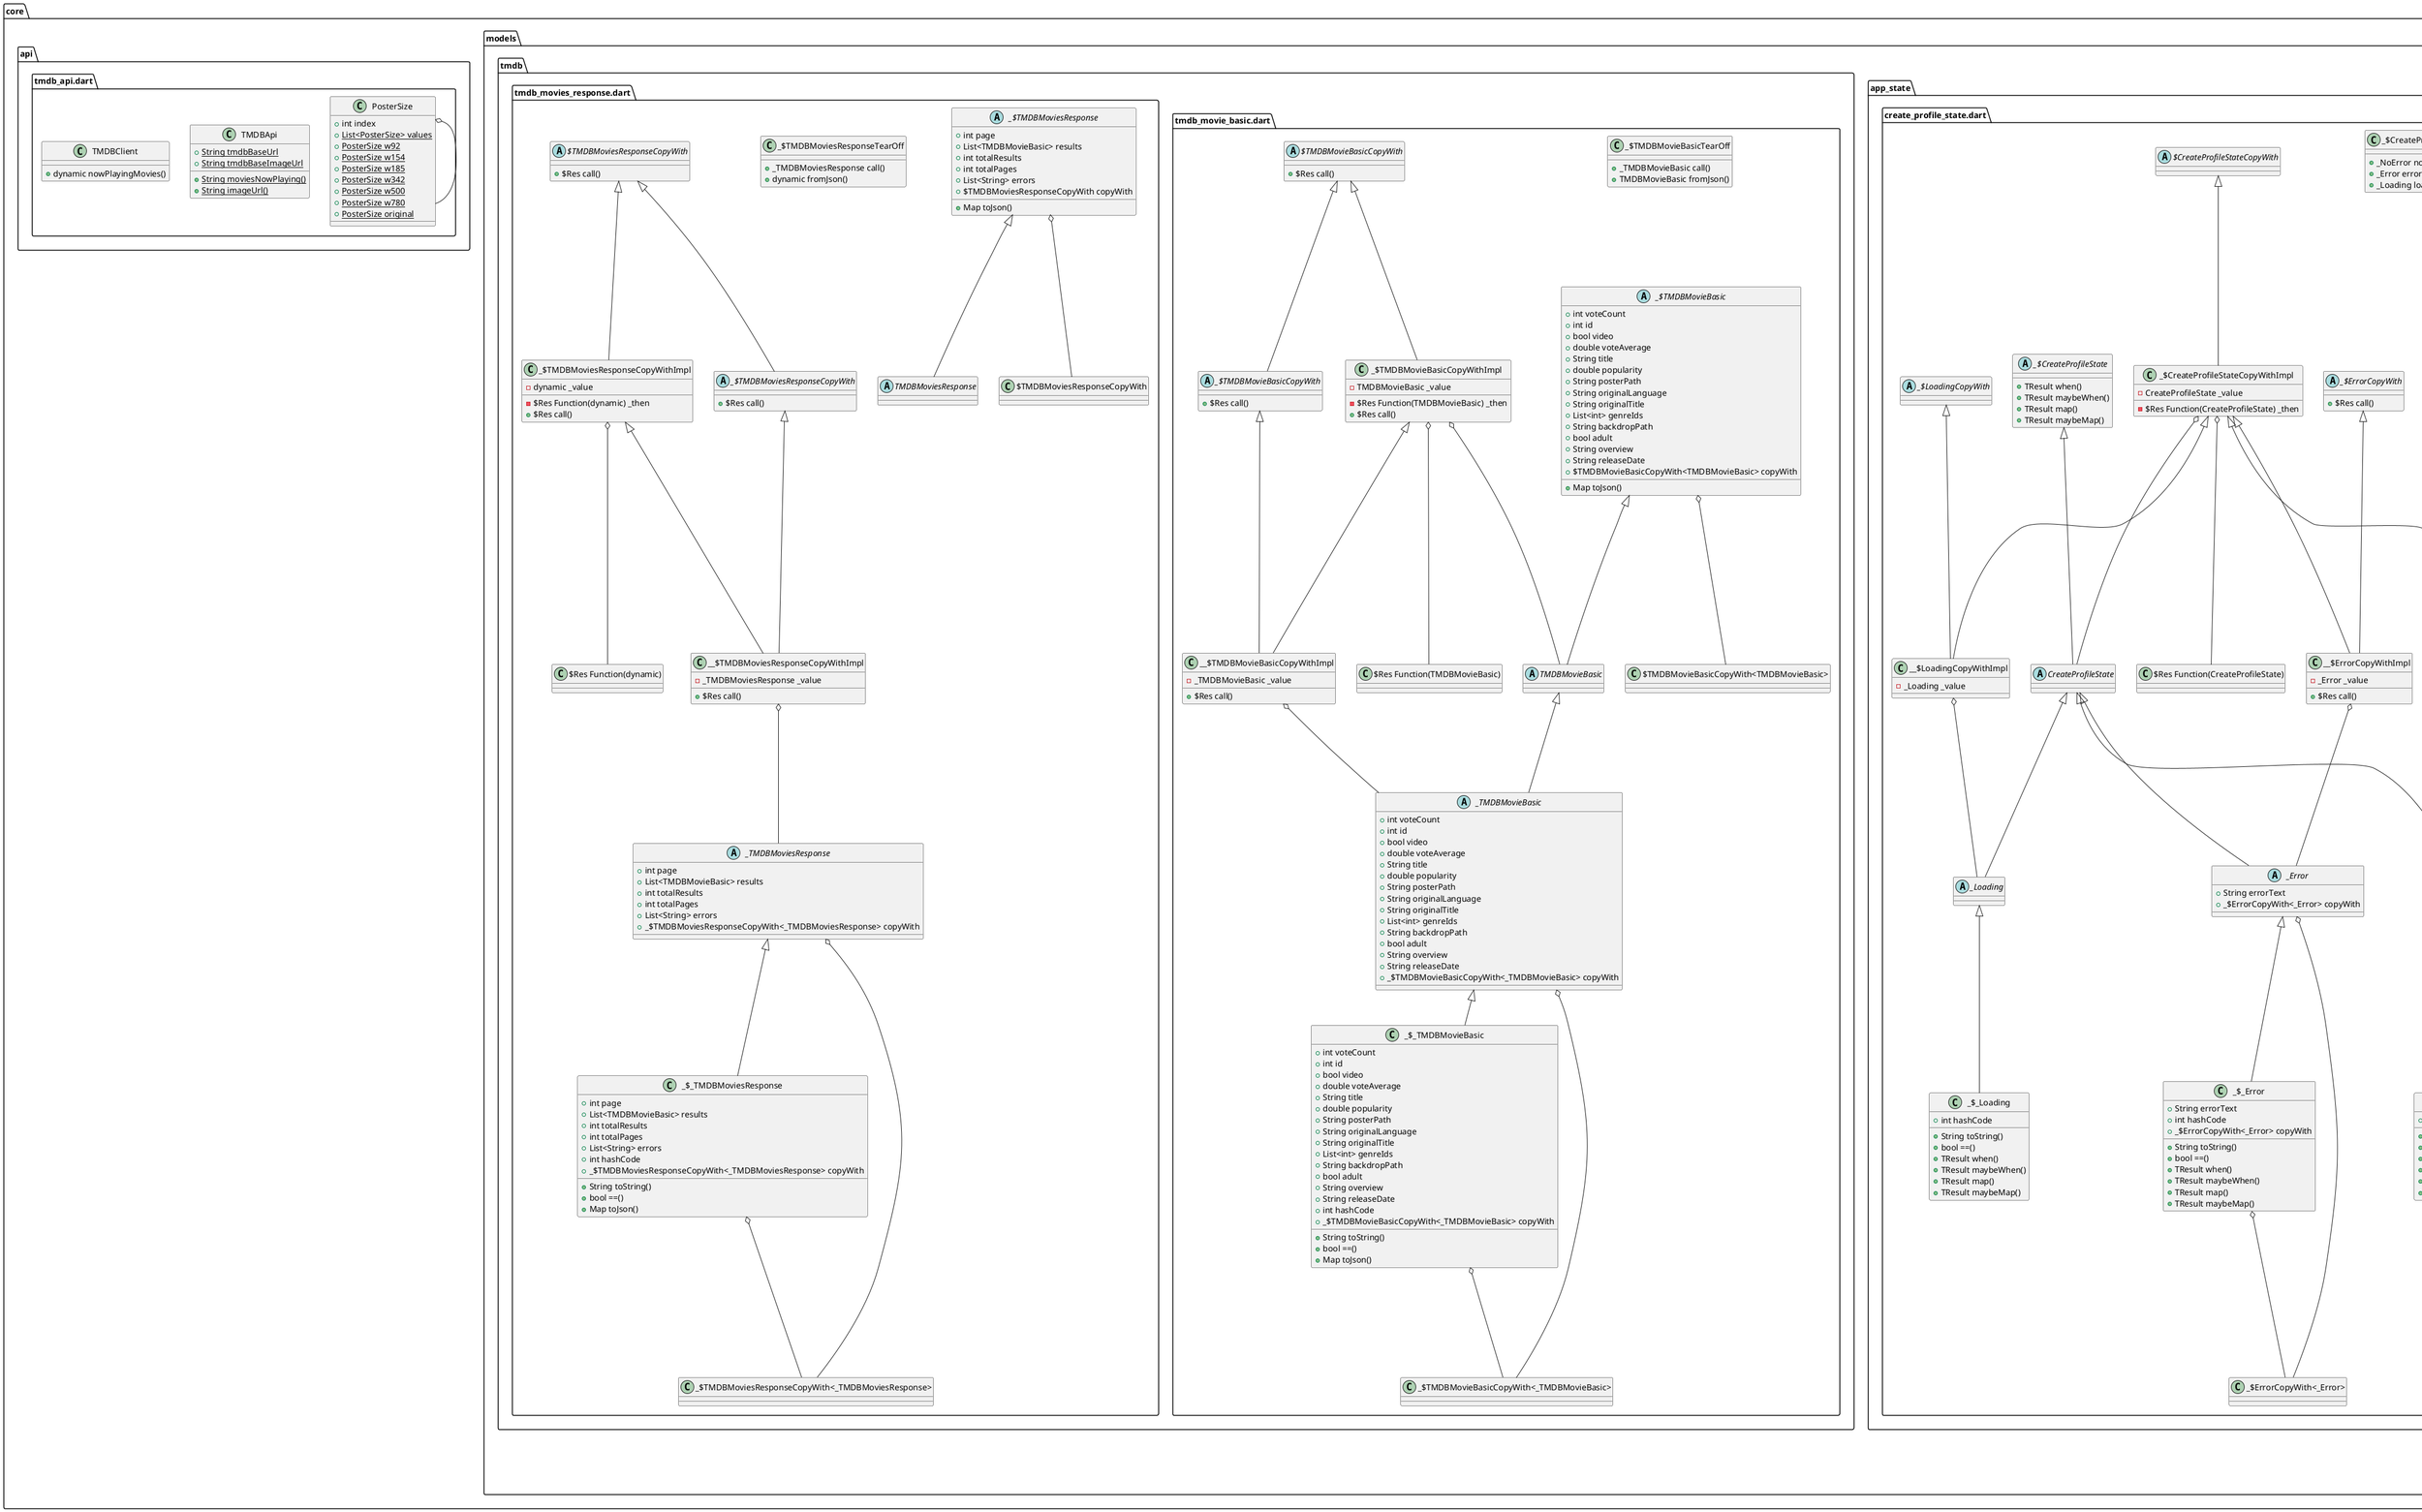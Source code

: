 @startuml
set namespaceSeparator ::

class "core::ui::scrollable_movies_page_builder.dart::ScrollableMoviesPageBuilder" {
  +dynamic title
  +dynamic Function(BuildContext, ScrollController) builder
  +void Function() onNextPageRequested
  +_ScrollableMoviesPageBuilderState createState()
}

"core::ui::scrollable_movies_page_builder.dart::ScrollableMoviesPageBuilder" o-- "core::ui::scrollable_movies_page_builder.dart::dynamic Function(BuildContext, ScrollController)"
"core::ui::scrollable_movies_page_builder.dart::ScrollableMoviesPageBuilder" o-- "dart::ui::void Function()"
"flutter::src::widgets::framework.dart::StatefulWidget" <|-- "core::ui::scrollable_movies_page_builder.dart::ScrollableMoviesPageBuilder"

class "core::ui::scrollable_movies_page_builder.dart::_ScrollableMoviesPageBuilderState" {
  -ScrollController _scrollController
  -double _scrollThreshold
  +void initState()
  +void dispose()
  -void _onScroll()
  +Widget build()
}

"core::ui::scrollable_movies_page_builder.dart::_ScrollableMoviesPageBuilderState" o-- "flutter::src::widgets::scroll_controller.dart::ScrollController"
"flutter::src::widgets::framework.dart::State<T>" <|-- "core::ui::scrollable_movies_page_builder.dart::_ScrollableMoviesPageBuilderState"

class "core::ui::profile_grid_item.dart::ProfileGridItem" {
  +Profile profile
  +bool selected
  +void Function() onPressed
  +Widget build()
}

"core::ui::profile_grid_item.dart::ProfileGridItem" o-- "core::models::app_models::profile.dart::Profile"
"core::ui::profile_grid_item.dart::ProfileGridItem" o-- "dart::ui::void Function()"
"flutter::src::widgets::framework.dart::StatelessWidget" <|-- "core::ui::profile_grid_item.dart::ProfileGridItem"

class "core::ui::profile_grid_item.dart::ProfileFaceBox" {
  +bool selected
  +Widget build()
}

"flutter::src::widgets::framework.dart::StatelessWidget" <|-- "core::ui::profile_grid_item.dart::ProfileFaceBox"

class "core::ui::profile_grid_item.dart::FaceOutlinePainter" {
  +bool selected
  +void paint()
  +bool shouldRepaint()
}

"flutter::src::rendering::custom_paint.dart::CustomPainter" <|-- "core::ui::profile_grid_item.dart::FaceOutlinePainter"

class "core::ui::movies_grid.dart::MoviesGrid" {
  +List<TMDBMovieBasic> movies
  +ScrollController controller
  +Widget Function(BuildContext, TMDBMovieBasic) favouriteBuilder
  +Widget build()
}

"core::ui::movies_grid.dart::MoviesGrid" o-- "flutter::src::widgets::scroll_controller.dart::ScrollController"
"core::ui::movies_grid.dart::MoviesGrid" o-- "core::ui::movies_grid.dart::Widget Function(BuildContext, TMDBMovieBasic)"
"flutter::src::widgets::framework.dart::StatelessWidget" <|-- "core::ui::movies_grid.dart::MoviesGrid"

class "core::ui::create_profile_page.dart::CreateProfilePage" {
  +bool isLoading
  +dynamic errorText
  +dynamic Function(dynamic) onSubmit
  +_CreateProfilePageState createState()
}

"core::ui::create_profile_page.dart::CreateProfilePage" o-- "core::ui::create_profile_page.dart::dynamic Function(dynamic)"
"flutter::src::widgets::framework.dart::StatefulWidget" <|-- "core::ui::create_profile_page.dart::CreateProfilePage"

class "core::ui::create_profile_page.dart::_CreateProfilePageState" {
  +TextEditingController controller
  +Widget build()
}

"core::ui::create_profile_page.dart::_CreateProfilePageState" o-- "flutter::src::widgets::editable_text.dart::TextEditingController"
"flutter::src::widgets::framework.dart::State<T>" <|-- "core::ui::create_profile_page.dart::_CreateProfilePageState"

class "core::ui::favourite_button.dart::FavouriteButton" {
  +bool isFavourite
  +void Function(bool) onFavouriteChanged
  +Widget build()
}

"core::ui::favourite_button.dart::FavouriteButton" o-- "flutter::src::foundation::basic_types.dart::void Function(bool)"
"flutter::src::widgets::framework.dart::StatelessWidget" <|-- "core::ui::favourite_button.dart::FavouriteButton"

class "core::ui::poster_tile.dart::PosterTile" {
  +dynamic imagePath
  +int debugIndex
  +Widget Function(BuildContext) favouriteBuilder
  +Widget build()
}

"core::ui::poster_tile.dart::PosterTile" o-- "flutter::src::widgets::framework.dart::Widget Function(BuildContext)"
"flutter::src::widgets::framework.dart::StatelessWidget" <|-- "core::ui::poster_tile.dart::PosterTile"

class "core::ui::poster_tile.dart::TopGradient" {
  +Widget build()
}

"flutter::src::widgets::framework.dart::StatelessWidget" <|-- "core::ui::poster_tile.dart::TopGradient"

class "core::ui::poster_tile.dart::_Poster" {
  +dynamic imagePath
  +Widget build()
}

"flutter::src::widgets::framework.dart::StatelessWidget" <|-- "core::ui::poster_tile.dart::_Poster"

class "core::ui::add_profile_button.dart::AddProfileButton" {
  +void Function() onPressed
  +Widget build()
}

"core::ui::add_profile_button.dart::AddProfileButton" o-- "dart::ui::void Function()"
"flutter::src::widgets::framework.dart::StatelessWidget" <|-- "core::ui::add_profile_button.dart::AddProfileButton"

class "core::ui::home_navigation_builder.dart::TabItem" {
  +int index
  {static} +List<TabItem> values
  {static} +TabItem nowPlaying
  {static} +TabItem favourites
  {static} +TabItem profiles
}

"core::ui::home_navigation_builder.dart::TabItem" o-- "core::ui::home_navigation_builder.dart::TabItem"

class "core::ui::home_navigation_builder.dart::HomeNavigationBuilder" {
  +Widget Function(BuildContext, TabItem) builder
  +_HomeNavigationBuilderState createState()
}

"core::ui::home_navigation_builder.dart::HomeNavigationBuilder" o-- "core::ui::home_navigation_builder.dart::Widget Function(BuildContext, TabItem)"
"flutter::src::widgets::framework.dart::StatefulWidget" <|-- "core::ui::home_navigation_builder.dart::HomeNavigationBuilder"

class "core::ui::home_navigation_builder.dart::_HomeNavigationBuilderState" {
  -TabItem _currentTab
  +Widget build()
}

"core::ui::home_navigation_builder.dart::_HomeNavigationBuilderState" o-- "core::ui::home_navigation_builder.dart::TabItem"
"flutter::src::widgets::framework.dart::State<T>" <|-- "core::ui::home_navigation_builder.dart::_HomeNavigationBuilderState"

class "core::ui::home_navigation_builder.dart::BottomNavigation" {
  +TabItem currentTab
  +void Function(TabItem) onSelectTab
  +Widget build()
}

"core::ui::home_navigation_builder.dart::BottomNavigation" o-- "core::ui::home_navigation_builder.dart::TabItem"
"core::ui::home_navigation_builder.dart::BottomNavigation" o-- "flutter::src::foundation::basic_types.dart::void Function(TabItem)"
"flutter::src::widgets::framework.dart::StatelessWidget" <|-- "core::ui::home_navigation_builder.dart::BottomNavigation"

class "core::ui::profiles_grid.dart::ProfilesGrid" {
  +ProfilesData profilesData
  +void Function(Profile) onSelectedProfile
  +void Function() onAddProfile
  +Widget build()
}

"core::ui::profiles_grid.dart::ProfilesGrid" o-- "core::models::app_models::profiles_data.dart::ProfilesData"
"core::ui::profiles_grid.dart::ProfilesGrid" o-- "flutter::src::foundation::basic_types.dart::void Function(Profile)"
"core::ui::profiles_grid.dart::ProfilesGrid" o-- "dart::ui::void Function()"
"flutter::src::widgets::framework.dart::StatelessWidget" <|-- "core::ui::profiles_grid.dart::ProfilesGrid"

class "core::models::app_models::profile.dart::Profile" {
  +String id
  +String name
  +int hashCode
  +Profile copyWith()
  +Map toMap()
  +String toJson()
  +String toString()
  +bool ==()
}

class "core::models::app_models::movies_data.dart::MoviesData" {
  +Map<int, TMDBMovieBasic> movies
  +int hashCode
  +Map toMap()
  +String toJson()
  +String toString()
  +bool ==()
}

class "core::models::app_models::favourite_movies.dart::FavouriteMovies" {
  +Set<int> favouriteIDs
  +int hashCode
  +String toJson()
  +String toString()
  +bool ==()
}

class "core::models::app_models::profiles_data.dart::ProfilesData" {
  +Map<String, Profile> profiles
  +String selectedId
  +int hashCode
  +List sortedByName()
  +String toJson()
  +String toString()
  +bool ==()
  +ProfilesData copyWith()
  +Map toMap()
}

abstract class "core::models::tmdb::tmdb_movie_basic.dart::TMDBMovieBasic" {
}

"core::models::tmdb::tmdb_movie_basic.dart::_$TMDBMovieBasic" <|-- "core::models::tmdb::tmdb_movie_basic.dart::TMDBMovieBasic"

abstract class "core::models::tmdb::tmdb_movie_basic.dart::_$TMDBMovieBasic" {
  +int voteCount
  +int id
  +bool video
  +double voteAverage
  +String title
  +double popularity
  +String posterPath
  +String originalLanguage
  +String originalTitle
  +List<int> genreIds
  +String backdropPath
  +bool adult
  +String overview
  +String releaseDate
  +$TMDBMovieBasicCopyWith<TMDBMovieBasic> copyWith
  +Map toJson()
}

"core::models::tmdb::tmdb_movie_basic.dart::_$TMDBMovieBasic" o-- "core::models::tmdb::tmdb_movie_basic.dart::$TMDBMovieBasicCopyWith<TMDBMovieBasic>"

class "core::models::tmdb::tmdb_movie_basic.dart::_$TMDBMovieBasicTearOff" {
  +_TMDBMovieBasic call()
  +TMDBMovieBasic fromJson()
}

abstract class "core::models::tmdb::tmdb_movie_basic.dart::$TMDBMovieBasicCopyWith<$Res>" {
  +$Res call()
}

class "core::models::tmdb::tmdb_movie_basic.dart::_$TMDBMovieBasicCopyWithImpl<$Res>" {
  -TMDBMovieBasic _value
  -$Res Function(TMDBMovieBasic) _then
  +$Res call()
}

"core::models::tmdb::tmdb_movie_basic.dart::_$TMDBMovieBasicCopyWithImpl<$Res>" o-- "core::models::tmdb::tmdb_movie_basic.dart::TMDBMovieBasic"
"core::models::tmdb::tmdb_movie_basic.dart::_$TMDBMovieBasicCopyWithImpl<$Res>" o-- "core::models::tmdb::tmdb_movie_basic.dart::$Res Function(TMDBMovieBasic)"
"core::models::tmdb::tmdb_movie_basic.dart::$TMDBMovieBasicCopyWith<$Res>" <|-- "core::models::tmdb::tmdb_movie_basic.dart::_$TMDBMovieBasicCopyWithImpl<$Res>"

abstract class "core::models::tmdb::tmdb_movie_basic.dart::_$TMDBMovieBasicCopyWith<$Res>" {
  +$Res call()
}

"core::models::tmdb::tmdb_movie_basic.dart::$TMDBMovieBasicCopyWith<$Res>" <|-- "core::models::tmdb::tmdb_movie_basic.dart::_$TMDBMovieBasicCopyWith<$Res>"

class "core::models::tmdb::tmdb_movie_basic.dart::__$TMDBMovieBasicCopyWithImpl<$Res>" {
  -_TMDBMovieBasic _value
  +$Res call()
}

"core::models::tmdb::tmdb_movie_basic.dart::__$TMDBMovieBasicCopyWithImpl<$Res>" o-- "core::models::tmdb::tmdb_movie_basic.dart::_TMDBMovieBasic"
"core::models::tmdb::tmdb_movie_basic.dart::_$TMDBMovieBasicCopyWithImpl<$Res>" <|-- "core::models::tmdb::tmdb_movie_basic.dart::__$TMDBMovieBasicCopyWithImpl<$Res>"
"core::models::tmdb::tmdb_movie_basic.dart::_$TMDBMovieBasicCopyWith<$Res>" <|-- "core::models::tmdb::tmdb_movie_basic.dart::__$TMDBMovieBasicCopyWithImpl<$Res>"

class "core::models::tmdb::tmdb_movie_basic.dart::_$_TMDBMovieBasic" {
  +int voteCount
  +int id
  +bool video
  +double voteAverage
  +String title
  +double popularity
  +String posterPath
  +String originalLanguage
  +String originalTitle
  +List<int> genreIds
  +String backdropPath
  +bool adult
  +String overview
  +String releaseDate
  +int hashCode
  +_$TMDBMovieBasicCopyWith<_TMDBMovieBasic> copyWith
  +String toString()
  +bool ==()
  +Map toJson()
}

"core::models::tmdb::tmdb_movie_basic.dart::_$_TMDBMovieBasic" o-- "core::models::tmdb::tmdb_movie_basic.dart::_$TMDBMovieBasicCopyWith<_TMDBMovieBasic>"
"core::models::tmdb::tmdb_movie_basic.dart::_TMDBMovieBasic" <|-- "core::models::tmdb::tmdb_movie_basic.dart::_$_TMDBMovieBasic"

abstract class "core::models::tmdb::tmdb_movie_basic.dart::_TMDBMovieBasic" {
  +int voteCount
  +int id
  +bool video
  +double voteAverage
  +String title
  +double popularity
  +String posterPath
  +String originalLanguage
  +String originalTitle
  +List<int> genreIds
  +String backdropPath
  +bool adult
  +String overview
  +String releaseDate
  +_$TMDBMovieBasicCopyWith<_TMDBMovieBasic> copyWith
}

"core::models::tmdb::tmdb_movie_basic.dart::_TMDBMovieBasic" o-- "core::models::tmdb::tmdb_movie_basic.dart::_$TMDBMovieBasicCopyWith<_TMDBMovieBasic>"
"core::models::tmdb::tmdb_movie_basic.dart::TMDBMovieBasic" <|-- "core::models::tmdb::tmdb_movie_basic.dart::_TMDBMovieBasic"

abstract class "core::models::tmdb::tmdb_movies_response.dart::TMDBMoviesResponse" {
}

"core::models::tmdb::tmdb_movies_response.dart::_$TMDBMoviesResponse" <|-- "core::models::tmdb::tmdb_movies_response.dart::TMDBMoviesResponse"

abstract class "core::models::tmdb::tmdb_movies_response.dart::_$TMDBMoviesResponse" {
  +int page
  +List<TMDBMovieBasic> results
  +int totalResults
  +int totalPages
  +List<String> errors
  +$TMDBMoviesResponseCopyWith copyWith
  +Map toJson()
}

"core::models::tmdb::tmdb_movies_response.dart::_$TMDBMoviesResponse" o-- "core::models::tmdb::tmdb_movies_response.dart::$TMDBMoviesResponseCopyWith"

class "core::models::tmdb::tmdb_movies_response.dart::_$TMDBMoviesResponseTearOff" {
  +_TMDBMoviesResponse call()
  +dynamic fromJson()
}

abstract class "core::models::tmdb::tmdb_movies_response.dart::$TMDBMoviesResponseCopyWith<$Res>" {
  +$Res call()
}

class "core::models::tmdb::tmdb_movies_response.dart::_$TMDBMoviesResponseCopyWithImpl<$Res>" {
  -dynamic _value
  -$Res Function(dynamic) _then
  +$Res call()
}

"core::models::tmdb::tmdb_movies_response.dart::_$TMDBMoviesResponseCopyWithImpl<$Res>" o-- "core::models::tmdb::tmdb_movies_response.dart::$Res Function(dynamic)"
"core::models::tmdb::tmdb_movies_response.dart::$TMDBMoviesResponseCopyWith<$Res>" <|-- "core::models::tmdb::tmdb_movies_response.dart::_$TMDBMoviesResponseCopyWithImpl<$Res>"

abstract class "core::models::tmdb::tmdb_movies_response.dart::_$TMDBMoviesResponseCopyWith<$Res>" {
  +$Res call()
}

"core::models::tmdb::tmdb_movies_response.dart::$TMDBMoviesResponseCopyWith<$Res>" <|-- "core::models::tmdb::tmdb_movies_response.dart::_$TMDBMoviesResponseCopyWith<$Res>"

class "core::models::tmdb::tmdb_movies_response.dart::__$TMDBMoviesResponseCopyWithImpl<$Res>" {
  -_TMDBMoviesResponse _value
  +$Res call()
}

"core::models::tmdb::tmdb_movies_response.dart::__$TMDBMoviesResponseCopyWithImpl<$Res>" o-- "core::models::tmdb::tmdb_movies_response.dart::_TMDBMoviesResponse"
"core::models::tmdb::tmdb_movies_response.dart::_$TMDBMoviesResponseCopyWithImpl<$Res>" <|-- "core::models::tmdb::tmdb_movies_response.dart::__$TMDBMoviesResponseCopyWithImpl<$Res>"
"core::models::tmdb::tmdb_movies_response.dart::_$TMDBMoviesResponseCopyWith<$Res>" <|-- "core::models::tmdb::tmdb_movies_response.dart::__$TMDBMoviesResponseCopyWithImpl<$Res>"

class "core::models::tmdb::tmdb_movies_response.dart::_$_TMDBMoviesResponse" {
  +int page
  +List<TMDBMovieBasic> results
  +int totalResults
  +int totalPages
  +List<String> errors
  +int hashCode
  +_$TMDBMoviesResponseCopyWith<_TMDBMoviesResponse> copyWith
  +String toString()
  +bool ==()
  +Map toJson()
}

"core::models::tmdb::tmdb_movies_response.dart::_$_TMDBMoviesResponse" o-- "core::models::tmdb::tmdb_movies_response.dart::_$TMDBMoviesResponseCopyWith<_TMDBMoviesResponse>"
"core::models::tmdb::tmdb_movies_response.dart::_TMDBMoviesResponse" <|-- "core::models::tmdb::tmdb_movies_response.dart::_$_TMDBMoviesResponse"

abstract class "core::models::tmdb::tmdb_movies_response.dart::_TMDBMoviesResponse" {
  +int page
  +List<TMDBMovieBasic> results
  +int totalResults
  +int totalPages
  +List<String> errors
  +_$TMDBMoviesResponseCopyWith<_TMDBMoviesResponse> copyWith
}

"core::models::tmdb::tmdb_movies_response.dart::_TMDBMoviesResponse" o-- "core::models::tmdb::tmdb_movies_response.dart::_$TMDBMoviesResponseCopyWith<_TMDBMoviesResponse>"

abstract class "core::models::app_state::now_playing_state.dart::NowPlayingState" {
}

"core::models::app_state::now_playing_state.dart::_$NowPlayingState" <|-- "core::models::app_state::now_playing_state.dart::NowPlayingState"

abstract class "core::models::app_state::now_playing_state.dart::_$NowPlayingState" {
  +TResult when()
  +TResult maybeWhen()
  +TResult map()
  +TResult maybeMap()
}

class "core::models::app_state::now_playing_state.dart::_$NowPlayingStateTearOff" {
  +_Data data()
  +_DataLoading dataLoading()
  +_Error error()
}

abstract class "core::models::app_state::now_playing_state.dart::$NowPlayingStateCopyWith<$Res>" {
}

class "core::models::app_state::now_playing_state.dart::_$NowPlayingStateCopyWithImpl<$Res>" {
  -NowPlayingState _value
  -$Res Function(NowPlayingState) _then
}

"core::models::app_state::now_playing_state.dart::_$NowPlayingStateCopyWithImpl<$Res>" o-- "core::models::app_state::now_playing_state.dart::NowPlayingState"
"core::models::app_state::now_playing_state.dart::_$NowPlayingStateCopyWithImpl<$Res>" o-- "core::models::app_state::now_playing_state.dart::$Res Function(NowPlayingState)"
"core::models::app_state::now_playing_state.dart::$NowPlayingStateCopyWith<$Res>" <|-- "core::models::app_state::now_playing_state.dart::_$NowPlayingStateCopyWithImpl<$Res>"

abstract class "core::models::app_state::now_playing_state.dart::_$DataCopyWith<$Res>" {
  +$Res call()
}

class "core::models::app_state::now_playing_state.dart::__$DataCopyWithImpl<$Res>" {
  -_Data _value
  +$Res call()
}

"core::models::app_state::now_playing_state.dart::__$DataCopyWithImpl<$Res>" o-- "core::models::app_state::now_playing_state.dart::_Data"
"core::models::app_state::now_playing_state.dart::_$NowPlayingStateCopyWithImpl<$Res>" <|-- "core::models::app_state::now_playing_state.dart::__$DataCopyWithImpl<$Res>"
"core::models::app_state::now_playing_state.dart::_$DataCopyWith<$Res>" <|-- "core::models::app_state::now_playing_state.dart::__$DataCopyWithImpl<$Res>"

class "core::models::app_state::now_playing_state.dart::_$_Data" {
  +List<TMDBMovieBasic> movies
  +bool hasReachedMax
  +int hashCode
  +_$DataCopyWith<_Data> copyWith
  +dynamic toString()
  +void debugFillProperties()
  +bool ==()
  +TResult when()
  +TResult maybeWhen()
  +TResult map()
  +TResult maybeMap()
}

"core::models::app_state::now_playing_state.dart::_$_Data" o-- "core::models::app_state::now_playing_state.dart::_$DataCopyWith<_Data>"
"flutter::src::foundation::diagnostics.dart::DiagnosticableTreeMixin" <|-- "core::models::app_state::now_playing_state.dart::_$_Data"
"core::models::app_state::now_playing_state.dart::_Data" <|-- "core::models::app_state::now_playing_state.dart::_$_Data"

abstract class "core::models::app_state::now_playing_state.dart::_Data" {
  +List<TMDBMovieBasic> movies
  +bool hasReachedMax
  +_$DataCopyWith<_Data> copyWith
}

"core::models::app_state::now_playing_state.dart::_Data" o-- "core::models::app_state::now_playing_state.dart::_$DataCopyWith<_Data>"
"core::models::app_state::now_playing_state.dart::NowPlayingState" <|-- "core::models::app_state::now_playing_state.dart::_Data"

abstract class "core::models::app_state::now_playing_state.dart::_$DataLoadingCopyWith<$Res>" {
  +$Res call()
}

class "core::models::app_state::now_playing_state.dart::__$DataLoadingCopyWithImpl<$Res>" {
  -_DataLoading _value
  +$Res call()
}

"core::models::app_state::now_playing_state.dart::__$DataLoadingCopyWithImpl<$Res>" o-- "core::models::app_state::now_playing_state.dart::_DataLoading"
"core::models::app_state::now_playing_state.dart::_$NowPlayingStateCopyWithImpl<$Res>" <|-- "core::models::app_state::now_playing_state.dart::__$DataLoadingCopyWithImpl<$Res>"
"core::models::app_state::now_playing_state.dart::_$DataLoadingCopyWith<$Res>" <|-- "core::models::app_state::now_playing_state.dart::__$DataLoadingCopyWithImpl<$Res>"

class "core::models::app_state::now_playing_state.dart::_$_DataLoading" {
  +List<TMDBMovieBasic> movies
  +int hashCode
  +_$DataLoadingCopyWith<_DataLoading> copyWith
  +dynamic toString()
  +void debugFillProperties()
  +bool ==()
  +TResult when()
  +TResult maybeWhen()
  +TResult map()
  +TResult maybeMap()
}

"core::models::app_state::now_playing_state.dart::_$_DataLoading" o-- "core::models::app_state::now_playing_state.dart::_$DataLoadingCopyWith<_DataLoading>"
"flutter::src::foundation::diagnostics.dart::DiagnosticableTreeMixin" <|-- "core::models::app_state::now_playing_state.dart::_$_DataLoading"
"core::models::app_state::now_playing_state.dart::_DataLoading" <|-- "core::models::app_state::now_playing_state.dart::_$_DataLoading"

abstract class "core::models::app_state::now_playing_state.dart::_DataLoading" {
  +List<TMDBMovieBasic> movies
  +_$DataLoadingCopyWith<_DataLoading> copyWith
}

"core::models::app_state::now_playing_state.dart::_DataLoading" o-- "core::models::app_state::now_playing_state.dart::_$DataLoadingCopyWith<_DataLoading>"
"core::models::app_state::now_playing_state.dart::NowPlayingState" <|-- "core::models::app_state::now_playing_state.dart::_DataLoading"

abstract class "core::models::app_state::now_playing_state.dart::_$ErrorCopyWith<$Res>" {
  +$Res call()
}

class "core::models::app_state::now_playing_state.dart::__$ErrorCopyWithImpl<$Res>" {
  -_Error _value
  +$Res call()
}

"core::models::app_state::now_playing_state.dart::__$ErrorCopyWithImpl<$Res>" o-- "core::models::app_state::now_playing_state.dart::_Error"
"core::models::app_state::now_playing_state.dart::_$NowPlayingStateCopyWithImpl<$Res>" <|-- "core::models::app_state::now_playing_state.dart::__$ErrorCopyWithImpl<$Res>"
"core::models::app_state::now_playing_state.dart::_$ErrorCopyWith<$Res>" <|-- "core::models::app_state::now_playing_state.dart::__$ErrorCopyWithImpl<$Res>"

class "core::models::app_state::now_playing_state.dart::_$_Error" {
  +dynamic error
  +int hashCode
  +_$ErrorCopyWith<_Error> copyWith
  +dynamic toString()
  +void debugFillProperties()
  +bool ==()
  +TResult when()
  +TResult maybeWhen()
  +TResult map()
  +TResult maybeMap()
}

"core::models::app_state::now_playing_state.dart::_$_Error" o-- "core::models::app_state::now_playing_state.dart::_$ErrorCopyWith<_Error>"
"flutter::src::foundation::diagnostics.dart::DiagnosticableTreeMixin" <|-- "core::models::app_state::now_playing_state.dart::_$_Error"
"core::models::app_state::now_playing_state.dart::_Error" <|-- "core::models::app_state::now_playing_state.dart::_$_Error"

abstract class "core::models::app_state::now_playing_state.dart::_Error" {
  +dynamic error
  +_$ErrorCopyWith<_Error> copyWith
}

"core::models::app_state::now_playing_state.dart::_Error" o-- "core::models::app_state::now_playing_state.dart::_$ErrorCopyWith<_Error>"
"core::models::app_state::now_playing_state.dart::NowPlayingState" <|-- "core::models::app_state::now_playing_state.dart::_Error"

abstract class "core::models::app_state::create_profile_state.dart::CreateProfileState" {
}

"core::models::app_state::create_profile_state.dart::_$CreateProfileState" <|-- "core::models::app_state::create_profile_state.dart::CreateProfileState"

abstract class "core::models::app_state::create_profile_state.dart::_$CreateProfileState" {
  +TResult when()
  +TResult maybeWhen()
  +TResult map()
  +TResult maybeMap()
}

class "core::models::app_state::create_profile_state.dart::_$CreateProfileStateTearOff" {
  +_NoError noError()
  +_Error error()
  +_Loading loading()
}

abstract class "core::models::app_state::create_profile_state.dart::$CreateProfileStateCopyWith<$Res>" {
}

class "core::models::app_state::create_profile_state.dart::_$CreateProfileStateCopyWithImpl<$Res>" {
  -CreateProfileState _value
  -$Res Function(CreateProfileState) _then
}

"core::models::app_state::create_profile_state.dart::_$CreateProfileStateCopyWithImpl<$Res>" o-- "core::models::app_state::create_profile_state.dart::CreateProfileState"
"core::models::app_state::create_profile_state.dart::_$CreateProfileStateCopyWithImpl<$Res>" o-- "core::models::app_state::create_profile_state.dart::$Res Function(CreateProfileState)"
"core::models::app_state::create_profile_state.dart::$CreateProfileStateCopyWith<$Res>" <|-- "core::models::app_state::create_profile_state.dart::_$CreateProfileStateCopyWithImpl<$Res>"

abstract class "core::models::app_state::create_profile_state.dart::_$NoErrorCopyWith<$Res>" {
}

class "core::models::app_state::create_profile_state.dart::__$NoErrorCopyWithImpl<$Res>" {
  -_NoError _value
}

"core::models::app_state::create_profile_state.dart::__$NoErrorCopyWithImpl<$Res>" o-- "core::models::app_state::create_profile_state.dart::_NoError"
"core::models::app_state::create_profile_state.dart::_$CreateProfileStateCopyWithImpl<$Res>" <|-- "core::models::app_state::create_profile_state.dart::__$NoErrorCopyWithImpl<$Res>"
"core::models::app_state::create_profile_state.dart::_$NoErrorCopyWith<$Res>" <|-- "core::models::app_state::create_profile_state.dart::__$NoErrorCopyWithImpl<$Res>"

class "core::models::app_state::create_profile_state.dart::_$_NoError" {
  +int hashCode
  +String toString()
  +bool ==()
  +TResult when()
  +TResult maybeWhen()
  +TResult map()
  +TResult maybeMap()
}

"core::models::app_state::create_profile_state.dart::_NoError" <|-- "core::models::app_state::create_profile_state.dart::_$_NoError"

abstract class "core::models::app_state::create_profile_state.dart::_NoError" {
}

"core::models::app_state::create_profile_state.dart::CreateProfileState" <|-- "core::models::app_state::create_profile_state.dart::_NoError"

abstract class "core::models::app_state::create_profile_state.dart::_$ErrorCopyWith<$Res>" {
  +$Res call()
}

class "core::models::app_state::create_profile_state.dart::__$ErrorCopyWithImpl<$Res>" {
  -_Error _value
  +$Res call()
}

"core::models::app_state::create_profile_state.dart::__$ErrorCopyWithImpl<$Res>" o-- "core::models::app_state::create_profile_state.dart::_Error"
"core::models::app_state::create_profile_state.dart::_$CreateProfileStateCopyWithImpl<$Res>" <|-- "core::models::app_state::create_profile_state.dart::__$ErrorCopyWithImpl<$Res>"
"core::models::app_state::create_profile_state.dart::_$ErrorCopyWith<$Res>" <|-- "core::models::app_state::create_profile_state.dart::__$ErrorCopyWithImpl<$Res>"

class "core::models::app_state::create_profile_state.dart::_$_Error" {
  +String errorText
  +int hashCode
  +_$ErrorCopyWith<_Error> copyWith
  +String toString()
  +bool ==()
  +TResult when()
  +TResult maybeWhen()
  +TResult map()
  +TResult maybeMap()
}

"core::models::app_state::create_profile_state.dart::_$_Error" o-- "core::models::app_state::create_profile_state.dart::_$ErrorCopyWith<_Error>"
"core::models::app_state::create_profile_state.dart::_Error" <|-- "core::models::app_state::create_profile_state.dart::_$_Error"

abstract class "core::models::app_state::create_profile_state.dart::_Error" {
  +String errorText
  +_$ErrorCopyWith<_Error> copyWith
}

"core::models::app_state::create_profile_state.dart::_Error" o-- "core::models::app_state::create_profile_state.dart::_$ErrorCopyWith<_Error>"
"core::models::app_state::create_profile_state.dart::CreateProfileState" <|-- "core::models::app_state::create_profile_state.dart::_Error"

abstract class "core::models::app_state::create_profile_state.dart::_$LoadingCopyWith<$Res>" {
}

class "core::models::app_state::create_profile_state.dart::__$LoadingCopyWithImpl<$Res>" {
  -_Loading _value
}

"core::models::app_state::create_profile_state.dart::__$LoadingCopyWithImpl<$Res>" o-- "core::models::app_state::create_profile_state.dart::_Loading"
"core::models::app_state::create_profile_state.dart::_$CreateProfileStateCopyWithImpl<$Res>" <|-- "core::models::app_state::create_profile_state.dart::__$LoadingCopyWithImpl<$Res>"
"core::models::app_state::create_profile_state.dart::_$LoadingCopyWith<$Res>" <|-- "core::models::app_state::create_profile_state.dart::__$LoadingCopyWithImpl<$Res>"

class "core::models::app_state::create_profile_state.dart::_$_Loading" {
  +int hashCode
  +String toString()
  +bool ==()
  +TResult when()
  +TResult maybeWhen()
  +TResult map()
  +TResult maybeMap()
}

"core::models::app_state::create_profile_state.dart::_Loading" <|-- "core::models::app_state::create_profile_state.dart::_$_Loading"

abstract class "core::models::app_state::create_profile_state.dart::_Loading" {
}

"core::models::app_state::create_profile_state.dart::CreateProfileState" <|-- "core::models::app_state::create_profile_state.dart::_Loading"

abstract class "core::models::app_state::app_startup_state.dart::AppStartupState" {
}

"core::models::app_state::app_startup_state.dart::_$AppStartupState" <|-- "core::models::app_state::app_startup_state.dart::AppStartupState"

abstract class "core::models::app_state::app_startup_state.dart::_$AppStartupState" {
  +TResult when()
  +TResult maybeWhen()
  +TResult map()
  +TResult maybeMap()
}

class "core::models::app_state::app_startup_state.dart::_$AppStartupStateTearOff" {
  +_Initializing initializing()
  +_NeedsProfile needsProfile()
  +_ProfileLoaded profileLoaded()
}

abstract class "core::models::app_state::app_startup_state.dart::$AppStartupStateCopyWith<$Res>" {
}

class "core::models::app_state::app_startup_state.dart::_$AppStartupStateCopyWithImpl<$Res>" {
  -AppStartupState _value
  -$Res Function(AppStartupState) _then
}

"core::models::app_state::app_startup_state.dart::_$AppStartupStateCopyWithImpl<$Res>" o-- "core::models::app_state::app_startup_state.dart::AppStartupState"
"core::models::app_state::app_startup_state.dart::_$AppStartupStateCopyWithImpl<$Res>" o-- "core::models::app_state::app_startup_state.dart::$Res Function(AppStartupState)"
"core::models::app_state::app_startup_state.dart::$AppStartupStateCopyWith<$Res>" <|-- "core::models::app_state::app_startup_state.dart::_$AppStartupStateCopyWithImpl<$Res>"

abstract class "core::models::app_state::app_startup_state.dart::_$InitializingCopyWith<$Res>" {
}

class "core::models::app_state::app_startup_state.dart::__$InitializingCopyWithImpl<$Res>" {
  -_Initializing _value
}

"core::models::app_state::app_startup_state.dart::__$InitializingCopyWithImpl<$Res>" o-- "core::models::app_state::app_startup_state.dart::_Initializing"
"core::models::app_state::app_startup_state.dart::_$AppStartupStateCopyWithImpl<$Res>" <|-- "core::models::app_state::app_startup_state.dart::__$InitializingCopyWithImpl<$Res>"
"core::models::app_state::app_startup_state.dart::_$InitializingCopyWith<$Res>" <|-- "core::models::app_state::app_startup_state.dart::__$InitializingCopyWithImpl<$Res>"

class "core::models::app_state::app_startup_state.dart::_$_Initializing" {
  +int hashCode
  +String toString()
  +bool ==()
  +TResult when()
  +TResult maybeWhen()
  +TResult map()
  +TResult maybeMap()
}

"core::models::app_state::app_startup_state.dart::_Initializing" <|-- "core::models::app_state::app_startup_state.dart::_$_Initializing"

abstract class "core::models::app_state::app_startup_state.dart::_Initializing" {
}

"core::models::app_state::app_startup_state.dart::AppStartupState" <|-- "core::models::app_state::app_startup_state.dart::_Initializing"

abstract class "core::models::app_state::app_startup_state.dart::_$NeedsProfileCopyWith<$Res>" {
}

class "core::models::app_state::app_startup_state.dart::__$NeedsProfileCopyWithImpl<$Res>" {
  -_NeedsProfile _value
}

"core::models::app_state::app_startup_state.dart::__$NeedsProfileCopyWithImpl<$Res>" o-- "core::models::app_state::app_startup_state.dart::_NeedsProfile"
"core::models::app_state::app_startup_state.dart::_$AppStartupStateCopyWithImpl<$Res>" <|-- "core::models::app_state::app_startup_state.dart::__$NeedsProfileCopyWithImpl<$Res>"
"core::models::app_state::app_startup_state.dart::_$NeedsProfileCopyWith<$Res>" <|-- "core::models::app_state::app_startup_state.dart::__$NeedsProfileCopyWithImpl<$Res>"

class "core::models::app_state::app_startup_state.dart::_$_NeedsProfile" {
  +int hashCode
  +String toString()
  +bool ==()
  +TResult when()
  +TResult maybeWhen()
  +TResult map()
  +TResult maybeMap()
}

"core::models::app_state::app_startup_state.dart::_NeedsProfile" <|-- "core::models::app_state::app_startup_state.dart::_$_NeedsProfile"

abstract class "core::models::app_state::app_startup_state.dart::_NeedsProfile" {
}

"core::models::app_state::app_startup_state.dart::AppStartupState" <|-- "core::models::app_state::app_startup_state.dart::_NeedsProfile"

abstract class "core::models::app_state::app_startup_state.dart::_$ProfileLoadedCopyWith<$Res>" {
  +$Res call()
}

class "core::models::app_state::app_startup_state.dart::__$ProfileLoadedCopyWithImpl<$Res>" {
  -_ProfileLoaded _value
  +$Res call()
}

"core::models::app_state::app_startup_state.dart::__$ProfileLoadedCopyWithImpl<$Res>" o-- "core::models::app_state::app_startup_state.dart::_ProfileLoaded"
"core::models::app_state::app_startup_state.dart::_$AppStartupStateCopyWithImpl<$Res>" <|-- "core::models::app_state::app_startup_state.dart::__$ProfileLoadedCopyWithImpl<$Res>"
"core::models::app_state::app_startup_state.dart::_$ProfileLoadedCopyWith<$Res>" <|-- "core::models::app_state::app_startup_state.dart::__$ProfileLoadedCopyWithImpl<$Res>"

class "core::models::app_state::app_startup_state.dart::_$_ProfileLoaded" {
  +ProfilesData profilesData
  +int hashCode
  +_$ProfileLoadedCopyWith<_ProfileLoaded> copyWith
  +String toString()
  +bool ==()
  +TResult when()
  +TResult maybeWhen()
  +TResult map()
  +TResult maybeMap()
}

"core::models::app_state::app_startup_state.dart::_$_ProfileLoaded" o-- "core::models::app_models::profiles_data.dart::ProfilesData"
"core::models::app_state::app_startup_state.dart::_$_ProfileLoaded" o-- "core::models::app_state::app_startup_state.dart::_$ProfileLoadedCopyWith<_ProfileLoaded>"
"core::models::app_state::app_startup_state.dart::_ProfileLoaded" <|-- "core::models::app_state::app_startup_state.dart::_$_ProfileLoaded"

abstract class "core::models::app_state::app_startup_state.dart::_ProfileLoaded" {
  +ProfilesData profilesData
  +_$ProfileLoadedCopyWith<_ProfileLoaded> copyWith
}

"core::models::app_state::app_startup_state.dart::_ProfileLoaded" o-- "core::models::app_models::profiles_data.dart::ProfilesData"
"core::models::app_state::app_startup_state.dart::_ProfileLoaded" o-- "core::models::app_state::app_startup_state.dart::_$ProfileLoadedCopyWith<_ProfileLoaded>"
"core::models::app_state::app_startup_state.dart::AppStartupState" <|-- "core::models::app_state::app_startup_state.dart::_ProfileLoaded"

class "core::persistence::sembast_data_store.dart::StorePath" {
  {static} +String profiles
  {static} +String movies
  {static} +String favouriteMovie()
  {static} +String favouriteMovies()
}

class "core::persistence::sembast_data_store.dart::SembastDataStore" {
  {static} +DatabaseFactory dbFactory
  +Database db
  +StoreRef store
  {static} +dynamic makeDefault()
  {static} +dynamic init()
  +dynamic createProfile()
  +dynamic setSelectedProfile()
  +dynamic profilesData()
  +dynamic getProfilesData()
  +dynamic profileExistsWithName()
  +dynamic setFavouriteMovie()
  -dynamic _storeMovie()
  +dynamic favouriteMovie()
  +dynamic allSavedMovies()
  +dynamic favouriteMovieIDs()
  +dynamic favouriteMovies()
}

"core::persistence::sembast_data_store.dart::SembastDataStore" o-- "sembast::src::api::v2::factory.dart::DatabaseFactory"
"core::persistence::sembast_data_store.dart::SembastDataStore" o-- "sembast::src::api::v2::database.dart::Database"
"core::persistence::sembast_data_store.dart::SembastDataStore" o-- "sembast::src::api::store_ref.dart::StoreRef"
"core::persistence::data_store.dart::DataStore" <|-- "core::persistence::sembast_data_store.dart::SembastDataStore"

abstract class "core::persistence::data_store.dart::DataStore" {
  +dynamic createProfile()
  +dynamic setSelectedProfile()
  +Stream profilesData()
  +dynamic getProfilesData()
  +dynamic profileExistsWithName()
  +dynamic setFavouriteMovie()
  +Stream favouriteMovie()
  +Stream allSavedMovies()
  +Stream favouriteMovieIDs()
  +Stream favouriteMovies()
}

class "core::api::tmdb_api.dart::PosterSize" {
  +int index
  {static} +List<PosterSize> values
  {static} +PosterSize w92
  {static} +PosterSize w154
  {static} +PosterSize w185
  {static} +PosterSize w342
  {static} +PosterSize w500
  {static} +PosterSize w780
  {static} +PosterSize original
}

"core::api::tmdb_api.dart::PosterSize" o-- "core::api::tmdb_api.dart::PosterSize"

class "core::api::tmdb_api.dart::TMDBApi" {
  {static} +String tmdbBaseUrl
  {static} +String tmdbBaseImageUrl
  {static} +String moviesNowPlaying()
  {static} +String imageUrl()
}

class "core::api::tmdb_api.dart::TMDBClient" {
  +dynamic nowPlayingMovies()
}


@enduml
